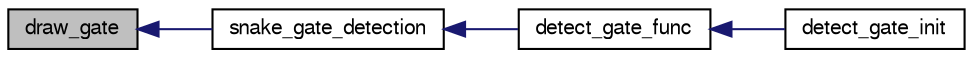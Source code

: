 digraph "draw_gate"
{
  edge [fontname="FreeSans",fontsize="10",labelfontname="FreeSans",labelfontsize="10"];
  node [fontname="FreeSans",fontsize="10",shape=record];
  rankdir="LR";
  Node1 [label="draw_gate",height=0.2,width=0.4,color="black", fillcolor="grey75", style="filled", fontcolor="black"];
  Node1 -> Node2 [dir="back",color="midnightblue",fontsize="10",style="solid",fontname="FreeSans"];
  Node2 [label="snake_gate_detection",height=0.2,width=0.4,color="black", fillcolor="white", style="filled",URL="$snake__gate__detection_8h.html#a6f4b4ad6fe02036ec21c3ad960c041bd",tooltip="Run snake gate detection on an image. "];
  Node2 -> Node3 [dir="back",color="midnightblue",fontsize="10",style="solid",fontname="FreeSans"];
  Node3 [label="detect_gate_func",height=0.2,width=0.4,color="black", fillcolor="white", style="filled",URL="$detect__gate_8c.html#a33f5e6c0b684ec61feb65db935e01ff9"];
  Node3 -> Node4 [dir="back",color="midnightblue",fontsize="10",style="solid",fontname="FreeSans"];
  Node4 [label="detect_gate_init",height=0.2,width=0.4,color="black", fillcolor="white", style="filled",URL="$detect__gate_8h.html#afad85937ed43b1d2963bec59f0031ec1"];
}
